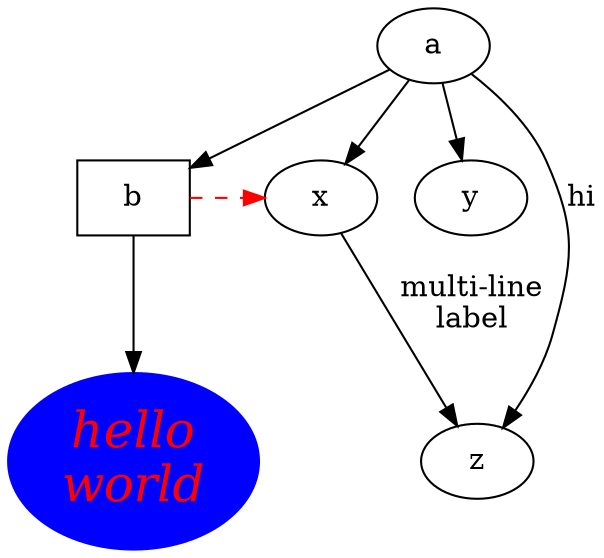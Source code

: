 digraph test3 {
       a -> b -> c;
       a -> {x y};
       b [shape=box];
       c [label="hello\nworld",color=blue,fontsize=24,
            fontname="Palatino-Italic",fontcolor=red,style=filled];
       a -> z [label="hi", weight=4294967297];
       x -> z [label="multi-line\nlabel"];
       edge [style=dashed,color=red];
       b -> x;
       {rank=same; b x}
}

